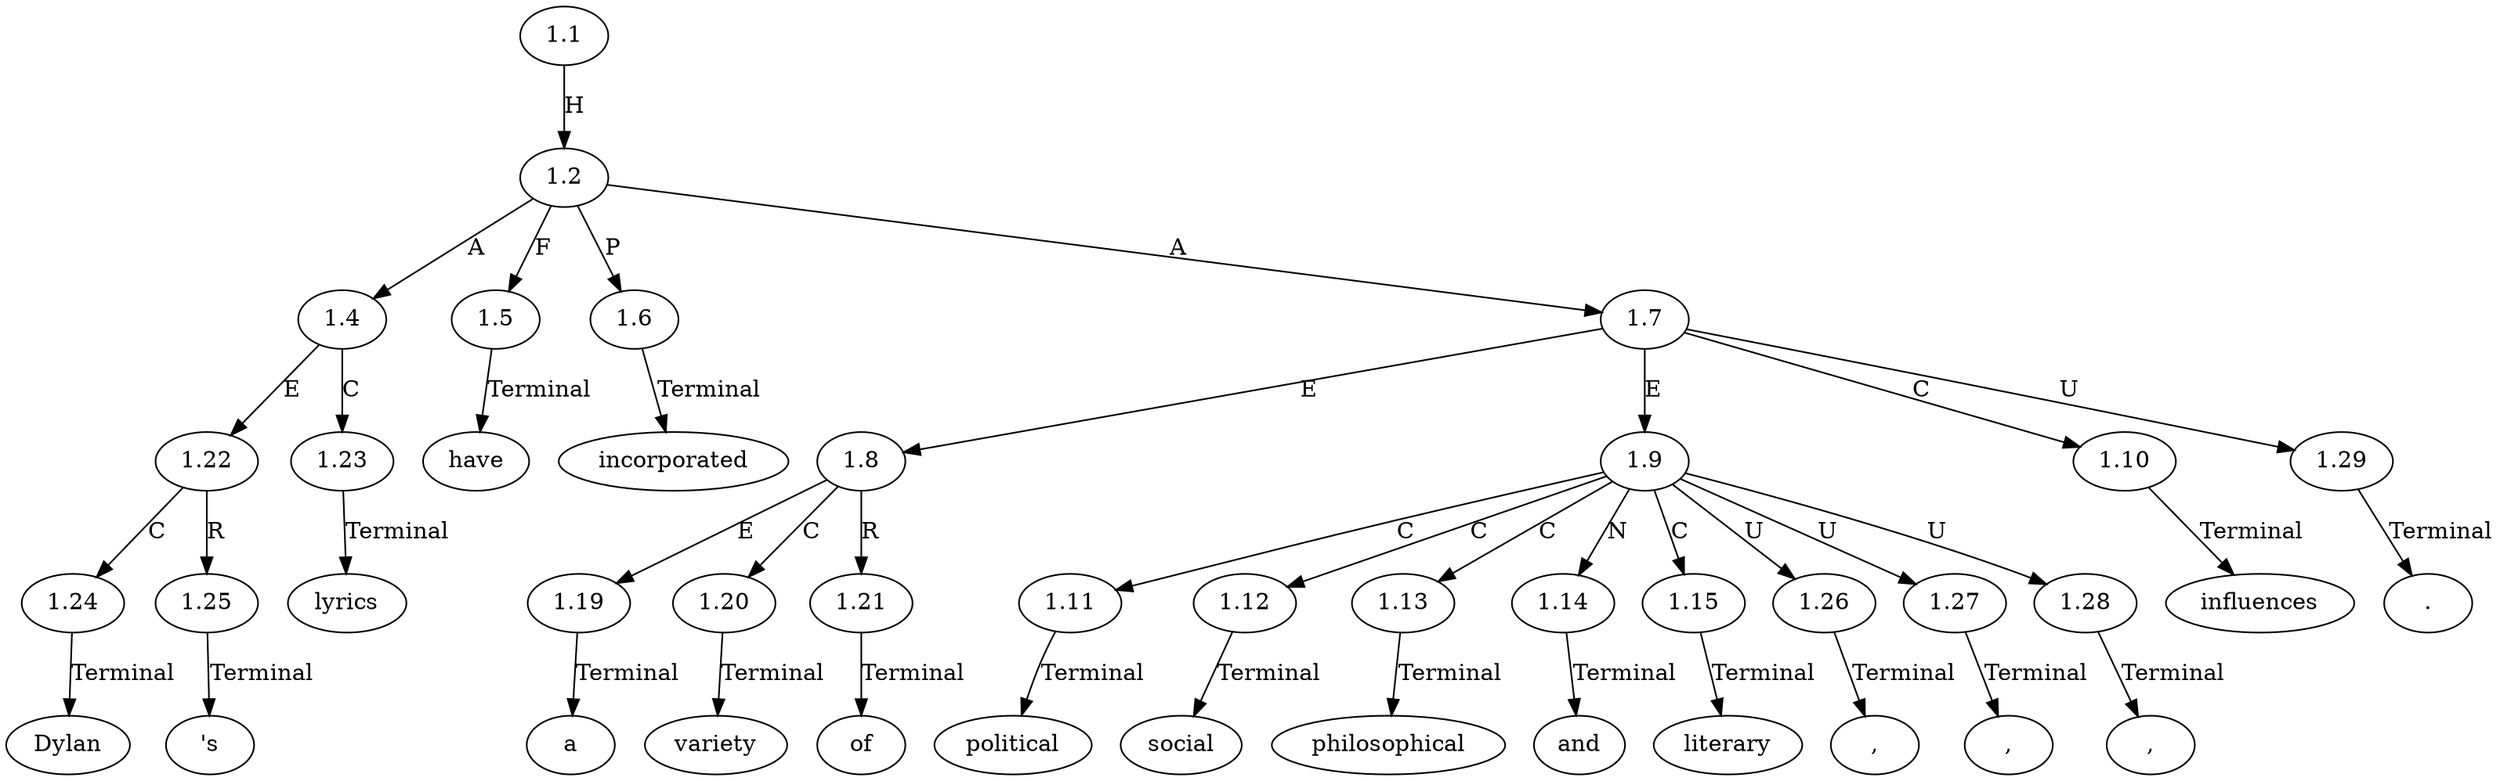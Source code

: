 // Graph
digraph {
	0.1 [label=Dylan ordering=out]
	0.10 [label="," ordering=out]
	0.11 [label=social ordering=out]
	0.12 [label="," ordering=out]
	0.13 [label=philosophical ordering=out]
	0.14 [label="," ordering=out]
	0.15 [label=and ordering=out]
	0.16 [label=literary ordering=out]
	0.17 [label=influences ordering=out]
	0.18 [label="." ordering=out]
	0.2 [label="'s" ordering=out]
	0.3 [label=lyrics ordering=out]
	0.4 [label=have ordering=out]
	0.5 [label=incorporated ordering=out]
	0.6 [label=a ordering=out]
	0.7 [label=variety ordering=out]
	0.8 [label=of ordering=out]
	0.9 [label=political ordering=out]
	1.1 [label=1.1 ordering=out]
	1.2 [label=1.2 ordering=out]
	1.4 [label=1.4 ordering=out]
	1.5 [label=1.5 ordering=out]
	1.6 [label=1.6 ordering=out]
	1.7 [label=1.7 ordering=out]
	1.8 [label=1.8 ordering=out]
	1.9 [label=1.9 ordering=out]
	1.10 [label=1.10 ordering=out]
	1.11 [label=1.11 ordering=out]
	1.12 [label=1.12 ordering=out]
	1.13 [label=1.13 ordering=out]
	1.14 [label=1.14 ordering=out]
	1.15 [label=1.15 ordering=out]
	1.19 [label=1.19 ordering=out]
	1.20 [label=1.20 ordering=out]
	1.21 [label=1.21 ordering=out]
	1.22 [label=1.22 ordering=out]
	1.23 [label=1.23 ordering=out]
	1.24 [label=1.24 ordering=out]
	1.25 [label=1.25 ordering=out]
	1.26 [label=1.26 ordering=out]
	1.27 [label=1.27 ordering=out]
	1.28 [label=1.28 ordering=out]
	1.29 [label=1.29 ordering=out]
	1.1 -> 1.2 [label=H ordering=out]
	1.2 -> 1.4 [label=A ordering=out]
	1.2 -> 1.5 [label=F ordering=out]
	1.2 -> 1.6 [label=P ordering=out]
	1.2 -> 1.7 [label=A ordering=out]
	1.4 -> 1.22 [label=E ordering=out]
	1.4 -> 1.23 [label=C ordering=out]
	1.5 -> 0.4 [label=Terminal ordering=out]
	1.6 -> 0.5 [label=Terminal ordering=out]
	1.7 -> 1.8 [label=E ordering=out]
	1.7 -> 1.9 [label=E ordering=out]
	1.7 -> 1.10 [label=C ordering=out]
	1.7 -> 1.29 [label=U ordering=out]
	1.8 -> 1.19 [label=E ordering=out]
	1.8 -> 1.20 [label=C ordering=out]
	1.8 -> 1.21 [label=R ordering=out]
	1.9 -> 1.11 [label=C ordering=out]
	1.9 -> 1.12 [label=C ordering=out]
	1.9 -> 1.13 [label=C ordering=out]
	1.9 -> 1.14 [label=N ordering=out]
	1.9 -> 1.15 [label=C ordering=out]
	1.9 -> 1.26 [label=U ordering=out]
	1.9 -> 1.27 [label=U ordering=out]
	1.9 -> 1.28 [label=U ordering=out]
	1.10 -> 0.17 [label=Terminal ordering=out]
	1.11 -> 0.9 [label=Terminal ordering=out]
	1.12 -> 0.11 [label=Terminal ordering=out]
	1.13 -> 0.13 [label=Terminal ordering=out]
	1.14 -> 0.15 [label=Terminal ordering=out]
	1.15 -> 0.16 [label=Terminal ordering=out]
	1.19 -> 0.6 [label=Terminal ordering=out]
	1.20 -> 0.7 [label=Terminal ordering=out]
	1.21 -> 0.8 [label=Terminal ordering=out]
	1.22 -> 1.24 [label=C ordering=out]
	1.22 -> 1.25 [label=R ordering=out]
	1.23 -> 0.3 [label=Terminal ordering=out]
	1.24 -> 0.1 [label=Terminal ordering=out]
	1.25 -> 0.2 [label=Terminal ordering=out]
	1.26 -> 0.10 [label=Terminal ordering=out]
	1.27 -> 0.12 [label=Terminal ordering=out]
	1.28 -> 0.14 [label=Terminal ordering=out]
	1.29 -> 0.18 [label=Terminal ordering=out]
}
